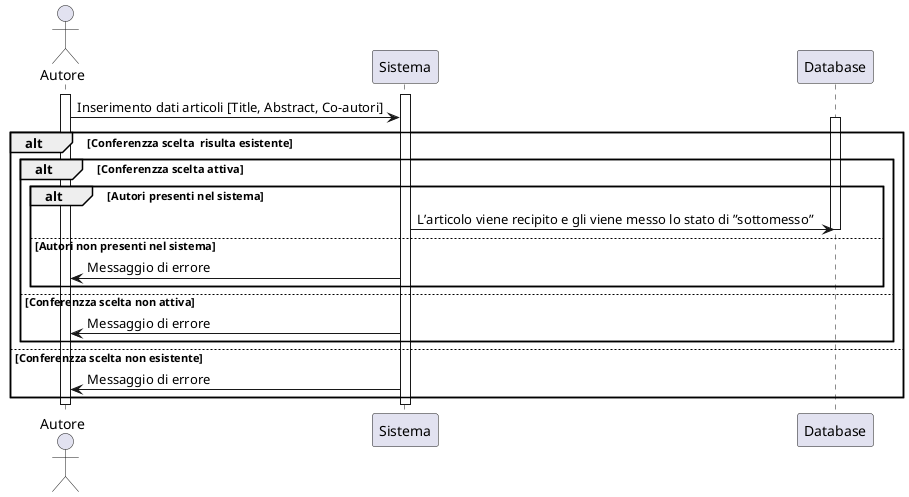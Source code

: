 @startuml
actor Autore as at
participant "Sistema" as ui
participant "Database" as db

activate at
activate ui
at -> ui: Inserimento dati articoli [Title, Abstract, Co-autori]
alt Conferenzza scelta  risulta esistente
alt Conferenzza scelta attiva
alt Autori presenti nel sistema
activate db
 ui -> db: L’articolo viene recipito e gli viene messo lo stato di ”sottomesso”
deactivate db
else Autori non presenti nel sistema
  ui -> at: Messaggio di errore
 end
else Conferenzza scelta non attiva
ui -> at: Messaggio di errore
end
else Conferenzza scelta non esistente
 ui -> at: Messaggio di errore
end

deactivate at
deactivate ui
@enduml
